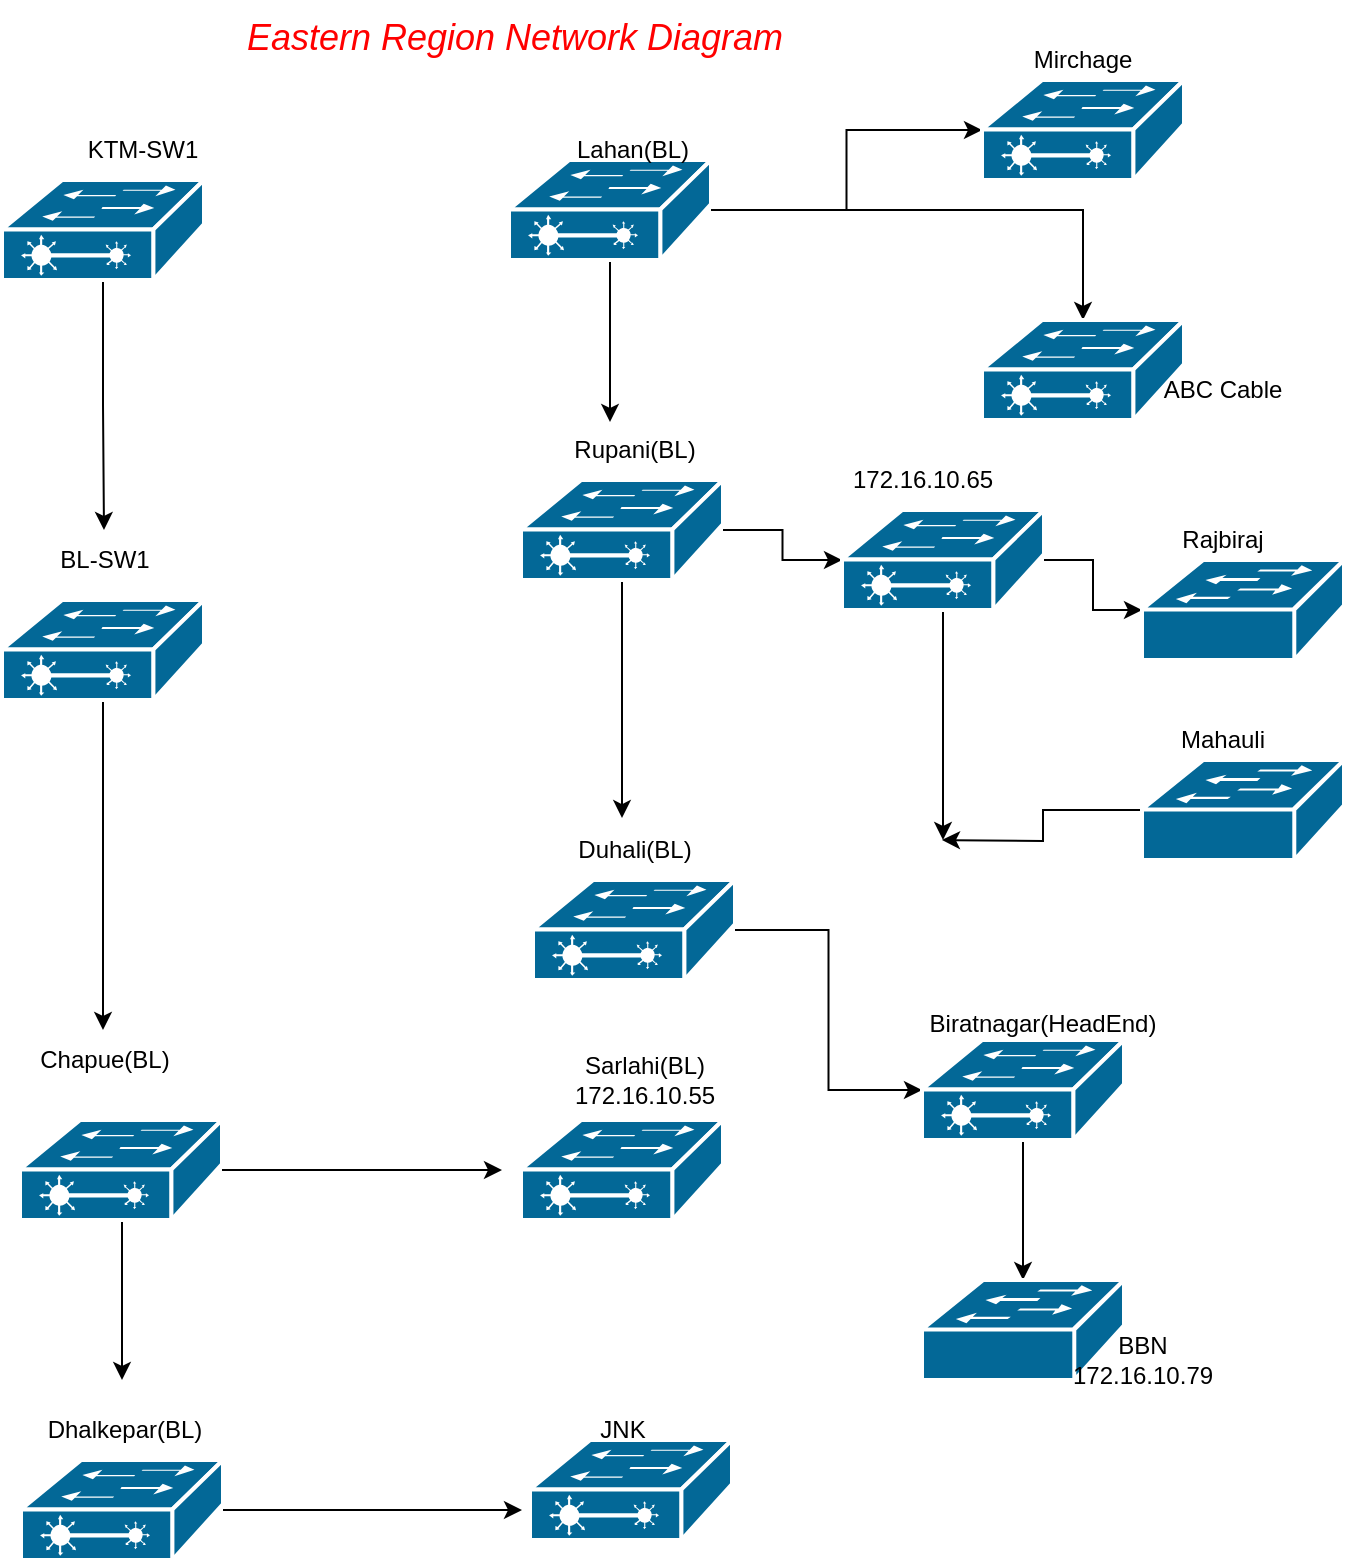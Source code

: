 <mxfile version="20.0.3" type="device"><diagram id="6a731a19-8d31-9384-78a2-239565b7b9f0" name="Page-1"><mxGraphModel dx="872" dy="1710" grid="1" gridSize="10" guides="1" tooltips="1" connect="1" arrows="1" fold="1" page="1" pageScale="1" pageWidth="827" pageHeight="1169" background="none" math="0" shadow="0"><root><mxCell id="0"/><mxCell id="1" parent="0"/><mxCell id="GKTTAYeVb1ra8RPJODmu-2259" value="KTM-SW1" style="text;html=1;align=center;verticalAlign=middle;resizable=0;points=[];autosize=1;strokeColor=none;fillColor=none;" vertex="1" parent="1"><mxGeometry x="180" y="50" width="80" height="30" as="geometry"/></mxCell><mxCell id="GKTTAYeVb1ra8RPJODmu-2263" style="edgeStyle=orthogonalEdgeStyle;rounded=0;orthogonalLoop=1;jettySize=auto;html=1;entryX=0.507;entryY=0;entryDx=0;entryDy=0;entryPerimeter=0;" edge="1" parent="1" source="GKTTAYeVb1ra8RPJODmu-2261" target="GKTTAYeVb1ra8RPJODmu-2264"><mxGeometry relative="1" as="geometry"><mxPoint x="201" y="220" as="targetPoint"/></mxGeometry></mxCell><mxCell id="GKTTAYeVb1ra8RPJODmu-2261" value="" style="shape=mxgraph.cisco.switches.layer_2_remote_switch;sketch=0;html=1;pointerEvents=1;dashed=0;fillColor=#036897;strokeColor=#ffffff;strokeWidth=2;verticalLabelPosition=bottom;verticalAlign=top;align=center;outlineConnect=0;" vertex="1" parent="1"><mxGeometry x="150" y="80" width="101" height="50" as="geometry"/></mxCell><mxCell id="GKTTAYeVb1ra8RPJODmu-2267" value="" style="edgeStyle=orthogonalEdgeStyle;rounded=0;orthogonalLoop=1;jettySize=auto;html=1;" edge="1" parent="1" source="GKTTAYeVb1ra8RPJODmu-2262" target="GKTTAYeVb1ra8RPJODmu-2266"><mxGeometry relative="1" as="geometry"/></mxCell><mxCell id="GKTTAYeVb1ra8RPJODmu-2262" value="" style="shape=mxgraph.cisco.switches.layer_2_remote_switch;sketch=0;html=1;pointerEvents=1;dashed=0;fillColor=#036897;strokeColor=#ffffff;strokeWidth=2;verticalLabelPosition=bottom;verticalAlign=top;align=center;outlineConnect=0;" vertex="1" parent="1"><mxGeometry x="150" y="290" width="101" height="50" as="geometry"/></mxCell><mxCell id="GKTTAYeVb1ra8RPJODmu-2264" value="BL-SW1&lt;br&gt;" style="text;html=1;align=center;verticalAlign=middle;resizable=0;points=[];autosize=1;strokeColor=none;fillColor=none;" vertex="1" parent="1"><mxGeometry x="165.5" y="255" width="70" height="30" as="geometry"/></mxCell><mxCell id="GKTTAYeVb1ra8RPJODmu-2288" style="edgeStyle=orthogonalEdgeStyle;rounded=0;orthogonalLoop=1;jettySize=auto;html=1;" edge="1" parent="1" source="GKTTAYeVb1ra8RPJODmu-2265"><mxGeometry relative="1" as="geometry"><mxPoint x="210" y="680" as="targetPoint"/><Array as="points"><mxPoint x="210" y="677"/></Array></mxGeometry></mxCell><mxCell id="GKTTAYeVb1ra8RPJODmu-2291" style="edgeStyle=orthogonalEdgeStyle;rounded=0;orthogonalLoop=1;jettySize=auto;html=1;" edge="1" parent="1" source="GKTTAYeVb1ra8RPJODmu-2265"><mxGeometry relative="1" as="geometry"><mxPoint x="400" y="575" as="targetPoint"/></mxGeometry></mxCell><mxCell id="GKTTAYeVb1ra8RPJODmu-2265" value="" style="shape=mxgraph.cisco.switches.layer_2_remote_switch;sketch=0;html=1;pointerEvents=1;dashed=0;fillColor=#036897;strokeColor=#ffffff;strokeWidth=2;verticalLabelPosition=bottom;verticalAlign=top;align=center;outlineConnect=0;" vertex="1" parent="1"><mxGeometry x="159" y="550" width="101" height="50" as="geometry"/></mxCell><mxCell id="GKTTAYeVb1ra8RPJODmu-2266" value="Chapue(BL)" style="text;html=1;align=center;verticalAlign=middle;resizable=0;points=[];autosize=1;strokeColor=none;fillColor=none;" vertex="1" parent="1"><mxGeometry x="155.5" y="505" width="90" height="30" as="geometry"/></mxCell><mxCell id="GKTTAYeVb1ra8RPJODmu-2290" style="edgeStyle=orthogonalEdgeStyle;rounded=0;orthogonalLoop=1;jettySize=auto;html=1;" edge="1" parent="1" source="GKTTAYeVb1ra8RPJODmu-2268"><mxGeometry relative="1" as="geometry"><mxPoint x="410" y="745" as="targetPoint"/></mxGeometry></mxCell><mxCell id="GKTTAYeVb1ra8RPJODmu-2268" value="" style="shape=mxgraph.cisco.switches.layer_2_remote_switch;sketch=0;html=1;pointerEvents=1;dashed=0;fillColor=#036897;strokeColor=#ffffff;strokeWidth=2;verticalLabelPosition=bottom;verticalAlign=top;align=center;outlineConnect=0;" vertex="1" parent="1"><mxGeometry x="159.5" y="720" width="101" height="50" as="geometry"/></mxCell><mxCell id="GKTTAYeVb1ra8RPJODmu-2269" value="Dhalkepar(BL)" style="text;html=1;align=center;verticalAlign=middle;resizable=0;points=[];autosize=1;strokeColor=none;fillColor=none;" vertex="1" parent="1"><mxGeometry x="160.5" y="690" width="100" height="30" as="geometry"/></mxCell><mxCell id="GKTTAYeVb1ra8RPJODmu-2292" style="edgeStyle=orthogonalEdgeStyle;rounded=0;orthogonalLoop=1;jettySize=auto;html=1;entryX=0.35;entryY=0.033;entryDx=0;entryDy=0;entryPerimeter=0;" edge="1" parent="1" source="GKTTAYeVb1ra8RPJODmu-2272" target="GKTTAYeVb1ra8RPJODmu-2280"><mxGeometry relative="1" as="geometry"/></mxCell><mxCell id="GKTTAYeVb1ra8RPJODmu-2296" style="edgeStyle=orthogonalEdgeStyle;rounded=0;orthogonalLoop=1;jettySize=auto;html=1;entryX=0;entryY=0.5;entryDx=0;entryDy=0;entryPerimeter=0;" edge="1" parent="1" source="GKTTAYeVb1ra8RPJODmu-2272" target="GKTTAYeVb1ra8RPJODmu-2277"><mxGeometry relative="1" as="geometry"/></mxCell><mxCell id="GKTTAYeVb1ra8RPJODmu-2299" style="edgeStyle=orthogonalEdgeStyle;rounded=0;orthogonalLoop=1;jettySize=auto;html=1;" edge="1" parent="1" source="GKTTAYeVb1ra8RPJODmu-2272" target="GKTTAYeVb1ra8RPJODmu-2278"><mxGeometry relative="1" as="geometry"/></mxCell><mxCell id="GKTTAYeVb1ra8RPJODmu-2272" value="" style="shape=mxgraph.cisco.switches.layer_2_remote_switch;sketch=0;html=1;pointerEvents=1;dashed=0;fillColor=#036897;strokeColor=#ffffff;strokeWidth=2;verticalLabelPosition=bottom;verticalAlign=top;align=center;outlineConnect=0;" vertex="1" parent="1"><mxGeometry x="403.5" y="70" width="101" height="50" as="geometry"/></mxCell><mxCell id="GKTTAYeVb1ra8RPJODmu-2293" style="edgeStyle=orthogonalEdgeStyle;rounded=0;orthogonalLoop=1;jettySize=auto;html=1;entryX=0.425;entryY=-0.033;entryDx=0;entryDy=0;entryPerimeter=0;" edge="1" parent="1" source="GKTTAYeVb1ra8RPJODmu-2273" target="GKTTAYeVb1ra8RPJODmu-2281"><mxGeometry relative="1" as="geometry"/></mxCell><mxCell id="GKTTAYeVb1ra8RPJODmu-2301" value="" style="edgeStyle=orthogonalEdgeStyle;rounded=0;orthogonalLoop=1;jettySize=auto;html=1;" edge="1" parent="1" source="GKTTAYeVb1ra8RPJODmu-2273" target="GKTTAYeVb1ra8RPJODmu-2300"><mxGeometry relative="1" as="geometry"/></mxCell><mxCell id="GKTTAYeVb1ra8RPJODmu-2273" value="" style="shape=mxgraph.cisco.switches.layer_2_remote_switch;sketch=0;html=1;pointerEvents=1;dashed=0;fillColor=#036897;strokeColor=#ffffff;strokeWidth=2;verticalLabelPosition=bottom;verticalAlign=top;align=center;outlineConnect=0;" vertex="1" parent="1"><mxGeometry x="409.5" y="230" width="101" height="50" as="geometry"/></mxCell><mxCell id="GKTTAYeVb1ra8RPJODmu-2314" style="edgeStyle=orthogonalEdgeStyle;rounded=0;orthogonalLoop=1;jettySize=auto;html=1;exitX=1;exitY=0.5;exitDx=0;exitDy=0;exitPerimeter=0;entryX=0;entryY=0.5;entryDx=0;entryDy=0;entryPerimeter=0;fontSize=18;fontColor=#FF0000;" edge="1" parent="1" source="GKTTAYeVb1ra8RPJODmu-2274" target="GKTTAYeVb1ra8RPJODmu-2313"><mxGeometry relative="1" as="geometry"/></mxCell><mxCell id="GKTTAYeVb1ra8RPJODmu-2274" value="" style="shape=mxgraph.cisco.switches.layer_2_remote_switch;sketch=0;html=1;pointerEvents=1;dashed=0;fillColor=#036897;strokeColor=#ffffff;strokeWidth=2;verticalLabelPosition=bottom;verticalAlign=top;align=center;outlineConnect=0;" vertex="1" parent="1"><mxGeometry x="415.5" y="430" width="101" height="50" as="geometry"/></mxCell><mxCell id="GKTTAYeVb1ra8RPJODmu-2275" value="" style="shape=mxgraph.cisco.switches.layer_2_remote_switch;sketch=0;html=1;pointerEvents=1;dashed=0;fillColor=#036897;strokeColor=#ffffff;strokeWidth=2;verticalLabelPosition=bottom;verticalAlign=top;align=center;outlineConnect=0;" vertex="1" parent="1"><mxGeometry x="409.5" y="550" width="101" height="50" as="geometry"/></mxCell><mxCell id="GKTTAYeVb1ra8RPJODmu-2276" value="" style="shape=mxgraph.cisco.switches.layer_2_remote_switch;sketch=0;html=1;pointerEvents=1;dashed=0;fillColor=#036897;strokeColor=#ffffff;strokeWidth=2;verticalLabelPosition=bottom;verticalAlign=top;align=center;outlineConnect=0;" vertex="1" parent="1"><mxGeometry x="414" y="710" width="101" height="50" as="geometry"/></mxCell><mxCell id="GKTTAYeVb1ra8RPJODmu-2277" value="" style="shape=mxgraph.cisco.switches.layer_2_remote_switch;sketch=0;html=1;pointerEvents=1;dashed=0;fillColor=#036897;strokeColor=#ffffff;strokeWidth=2;verticalLabelPosition=bottom;verticalAlign=top;align=center;outlineConnect=0;" vertex="1" parent="1"><mxGeometry x="640" y="30" width="101" height="50" as="geometry"/></mxCell><mxCell id="GKTTAYeVb1ra8RPJODmu-2278" value="" style="shape=mxgraph.cisco.switches.layer_2_remote_switch;sketch=0;html=1;pointerEvents=1;dashed=0;fillColor=#036897;strokeColor=#ffffff;strokeWidth=2;verticalLabelPosition=bottom;verticalAlign=top;align=center;outlineConnect=0;" vertex="1" parent="1"><mxGeometry x="640" y="150" width="101" height="50" as="geometry"/></mxCell><mxCell id="GKTTAYeVb1ra8RPJODmu-2279" value="Lahan(BL)" style="text;html=1;align=center;verticalAlign=middle;resizable=0;points=[];autosize=1;strokeColor=none;fillColor=none;" vertex="1" parent="1"><mxGeometry x="424.5" y="50" width="80" height="30" as="geometry"/></mxCell><mxCell id="GKTTAYeVb1ra8RPJODmu-2280" value="Rupani(BL)" style="text;html=1;align=center;verticalAlign=middle;resizable=0;points=[];autosize=1;strokeColor=none;fillColor=none;" vertex="1" parent="1"><mxGeometry x="426" y="200" width="80" height="30" as="geometry"/></mxCell><mxCell id="GKTTAYeVb1ra8RPJODmu-2281" value="Duhali(BL)" style="text;html=1;align=center;verticalAlign=middle;resizable=0;points=[];autosize=1;strokeColor=none;fillColor=none;" vertex="1" parent="1"><mxGeometry x="426" y="400" width="80" height="30" as="geometry"/></mxCell><mxCell id="GKTTAYeVb1ra8RPJODmu-2283" value="Sarlahi(BL)&lt;br&gt;172.16.10.55" style="text;html=1;align=center;verticalAlign=middle;resizable=0;points=[];autosize=1;strokeColor=none;fillColor=none;" vertex="1" parent="1"><mxGeometry x="426" y="510" width="90" height="40" as="geometry"/></mxCell><mxCell id="GKTTAYeVb1ra8RPJODmu-2284" value="JNK" style="text;html=1;align=center;verticalAlign=middle;resizable=0;points=[];autosize=1;strokeColor=none;fillColor=none;" vertex="1" parent="1"><mxGeometry x="435" y="690" width="50" height="30" as="geometry"/></mxCell><mxCell id="GKTTAYeVb1ra8RPJODmu-2294" value="Mirchage" style="text;html=1;align=center;verticalAlign=middle;resizable=0;points=[];autosize=1;strokeColor=none;fillColor=none;" vertex="1" parent="1"><mxGeometry x="655" y="5" width="70" height="30" as="geometry"/></mxCell><mxCell id="GKTTAYeVb1ra8RPJODmu-2295" value="ABC Cable" style="text;html=1;align=center;verticalAlign=middle;resizable=0;points=[];autosize=1;strokeColor=none;fillColor=none;" vertex="1" parent="1"><mxGeometry x="720" y="170" width="80" height="30" as="geometry"/></mxCell><mxCell id="GKTTAYeVb1ra8RPJODmu-2305" style="edgeStyle=orthogonalEdgeStyle;rounded=0;orthogonalLoop=1;jettySize=auto;html=1;" edge="1" parent="1" source="GKTTAYeVb1ra8RPJODmu-2300" target="GKTTAYeVb1ra8RPJODmu-2302"><mxGeometry relative="1" as="geometry"/></mxCell><mxCell id="GKTTAYeVb1ra8RPJODmu-2306" style="edgeStyle=orthogonalEdgeStyle;rounded=0;orthogonalLoop=1;jettySize=auto;html=1;" edge="1" parent="1" source="GKTTAYeVb1ra8RPJODmu-2300"><mxGeometry relative="1" as="geometry"><mxPoint x="620.5" y="410" as="targetPoint"/></mxGeometry></mxCell><mxCell id="GKTTAYeVb1ra8RPJODmu-2300" value="" style="shape=mxgraph.cisco.switches.layer_2_remote_switch;sketch=0;html=1;pointerEvents=1;dashed=0;fillColor=#036897;strokeColor=#ffffff;strokeWidth=2;verticalLabelPosition=bottom;verticalAlign=top;align=center;outlineConnect=0;" vertex="1" parent="1"><mxGeometry x="570" y="245" width="101" height="50" as="geometry"/></mxCell><mxCell id="GKTTAYeVb1ra8RPJODmu-2302" value="" style="shape=mxgraph.cisco.switches.workgroup_switch;sketch=0;html=1;pointerEvents=1;dashed=0;fillColor=#036897;strokeColor=#ffffff;strokeWidth=2;verticalLabelPosition=bottom;verticalAlign=top;align=center;outlineConnect=0;" vertex="1" parent="1"><mxGeometry x="720" y="270" width="101" height="50" as="geometry"/></mxCell><mxCell id="GKTTAYeVb1ra8RPJODmu-2307" style="edgeStyle=orthogonalEdgeStyle;rounded=0;orthogonalLoop=1;jettySize=auto;html=1;exitX=0;exitY=0.5;exitDx=0;exitDy=0;exitPerimeter=0;" edge="1" parent="1" source="GKTTAYeVb1ra8RPJODmu-2304"><mxGeometry relative="1" as="geometry"><mxPoint x="620" y="410" as="targetPoint"/></mxGeometry></mxCell><mxCell id="GKTTAYeVb1ra8RPJODmu-2304" value="" style="shape=mxgraph.cisco.switches.workgroup_switch;sketch=0;html=1;pointerEvents=1;dashed=0;fillColor=#036897;strokeColor=#ffffff;strokeWidth=2;verticalLabelPosition=bottom;verticalAlign=top;align=center;outlineConnect=0;" vertex="1" parent="1"><mxGeometry x="720" y="370" width="101" height="50" as="geometry"/></mxCell><mxCell id="GKTTAYeVb1ra8RPJODmu-2308" value="172.16.10.65" style="text;html=1;align=center;verticalAlign=middle;resizable=0;points=[];autosize=1;strokeColor=none;fillColor=none;" vertex="1" parent="1"><mxGeometry x="565" y="215" width="90" height="30" as="geometry"/></mxCell><mxCell id="GKTTAYeVb1ra8RPJODmu-2309" value="Rajbiraj" style="text;html=1;align=center;verticalAlign=middle;resizable=0;points=[];autosize=1;strokeColor=none;fillColor=none;" vertex="1" parent="1"><mxGeometry x="730" y="245" width="60" height="30" as="geometry"/></mxCell><mxCell id="GKTTAYeVb1ra8RPJODmu-2310" value="Mahauli" style="text;html=1;align=center;verticalAlign=middle;resizable=0;points=[];autosize=1;strokeColor=none;fillColor=none;" vertex="1" parent="1"><mxGeometry x="725" y="345" width="70" height="30" as="geometry"/></mxCell><mxCell id="GKTTAYeVb1ra8RPJODmu-2311" value="&lt;font size=&quot;4&quot;&gt;&lt;i&gt;&lt;font color=&quot;#ff0000&quot;&gt;Eastern Region Network Diagram&lt;br&gt;&lt;/font&gt;&lt;/i&gt;&lt;br&gt;&lt;/font&gt;" style="text;html=1;align=center;verticalAlign=middle;resizable=0;points=[];autosize=1;strokeColor=none;fillColor=none;" vertex="1" parent="1"><mxGeometry x="260.5" y="-10" width="290" height="60" as="geometry"/></mxCell><mxCell id="GKTTAYeVb1ra8RPJODmu-2317" style="edgeStyle=orthogonalEdgeStyle;rounded=0;orthogonalLoop=1;jettySize=auto;html=1;entryX=0.5;entryY=0;entryDx=0;entryDy=0;entryPerimeter=0;fontSize=12;fontColor=#000000;" edge="1" parent="1" source="GKTTAYeVb1ra8RPJODmu-2313" target="GKTTAYeVb1ra8RPJODmu-2316"><mxGeometry relative="1" as="geometry"/></mxCell><mxCell id="GKTTAYeVb1ra8RPJODmu-2313" value="" style="shape=mxgraph.cisco.switches.layer_2_remote_switch;sketch=0;html=1;pointerEvents=1;dashed=0;fillColor=#036897;strokeColor=#ffffff;strokeWidth=2;verticalLabelPosition=bottom;verticalAlign=top;align=center;outlineConnect=0;fontSize=18;fontColor=#FF0000;" vertex="1" parent="1"><mxGeometry x="610" y="510" width="101" height="50" as="geometry"/></mxCell><mxCell id="GKTTAYeVb1ra8RPJODmu-2315" value="&lt;font style=&quot;font-size: 12px;&quot; color=&quot;#000000&quot;&gt;Biratnagar(HeadEnd)&lt;/font&gt;" style="text;html=1;align=center;verticalAlign=middle;resizable=0;points=[];autosize=1;strokeColor=none;fillColor=none;fontSize=18;fontColor=#FF0000;" vertex="1" parent="1"><mxGeometry x="600" y="485" width="140" height="30" as="geometry"/></mxCell><mxCell id="GKTTAYeVb1ra8RPJODmu-2316" value="" style="shape=mxgraph.cisco.switches.workgroup_switch;sketch=0;html=1;pointerEvents=1;dashed=0;fillColor=#036897;strokeColor=#ffffff;strokeWidth=2;verticalLabelPosition=bottom;verticalAlign=top;align=center;outlineConnect=0;fontSize=12;fontColor=#000000;" vertex="1" parent="1"><mxGeometry x="610" y="630" width="101" height="50" as="geometry"/></mxCell><mxCell id="GKTTAYeVb1ra8RPJODmu-2318" value="BBN&lt;br&gt;172.16.10.79" style="text;html=1;align=center;verticalAlign=middle;resizable=0;points=[];autosize=1;strokeColor=none;fillColor=none;fontSize=12;fontColor=#000000;" vertex="1" parent="1"><mxGeometry x="675" y="650" width="90" height="40" as="geometry"/></mxCell></root></mxGraphModel></diagram></mxfile>